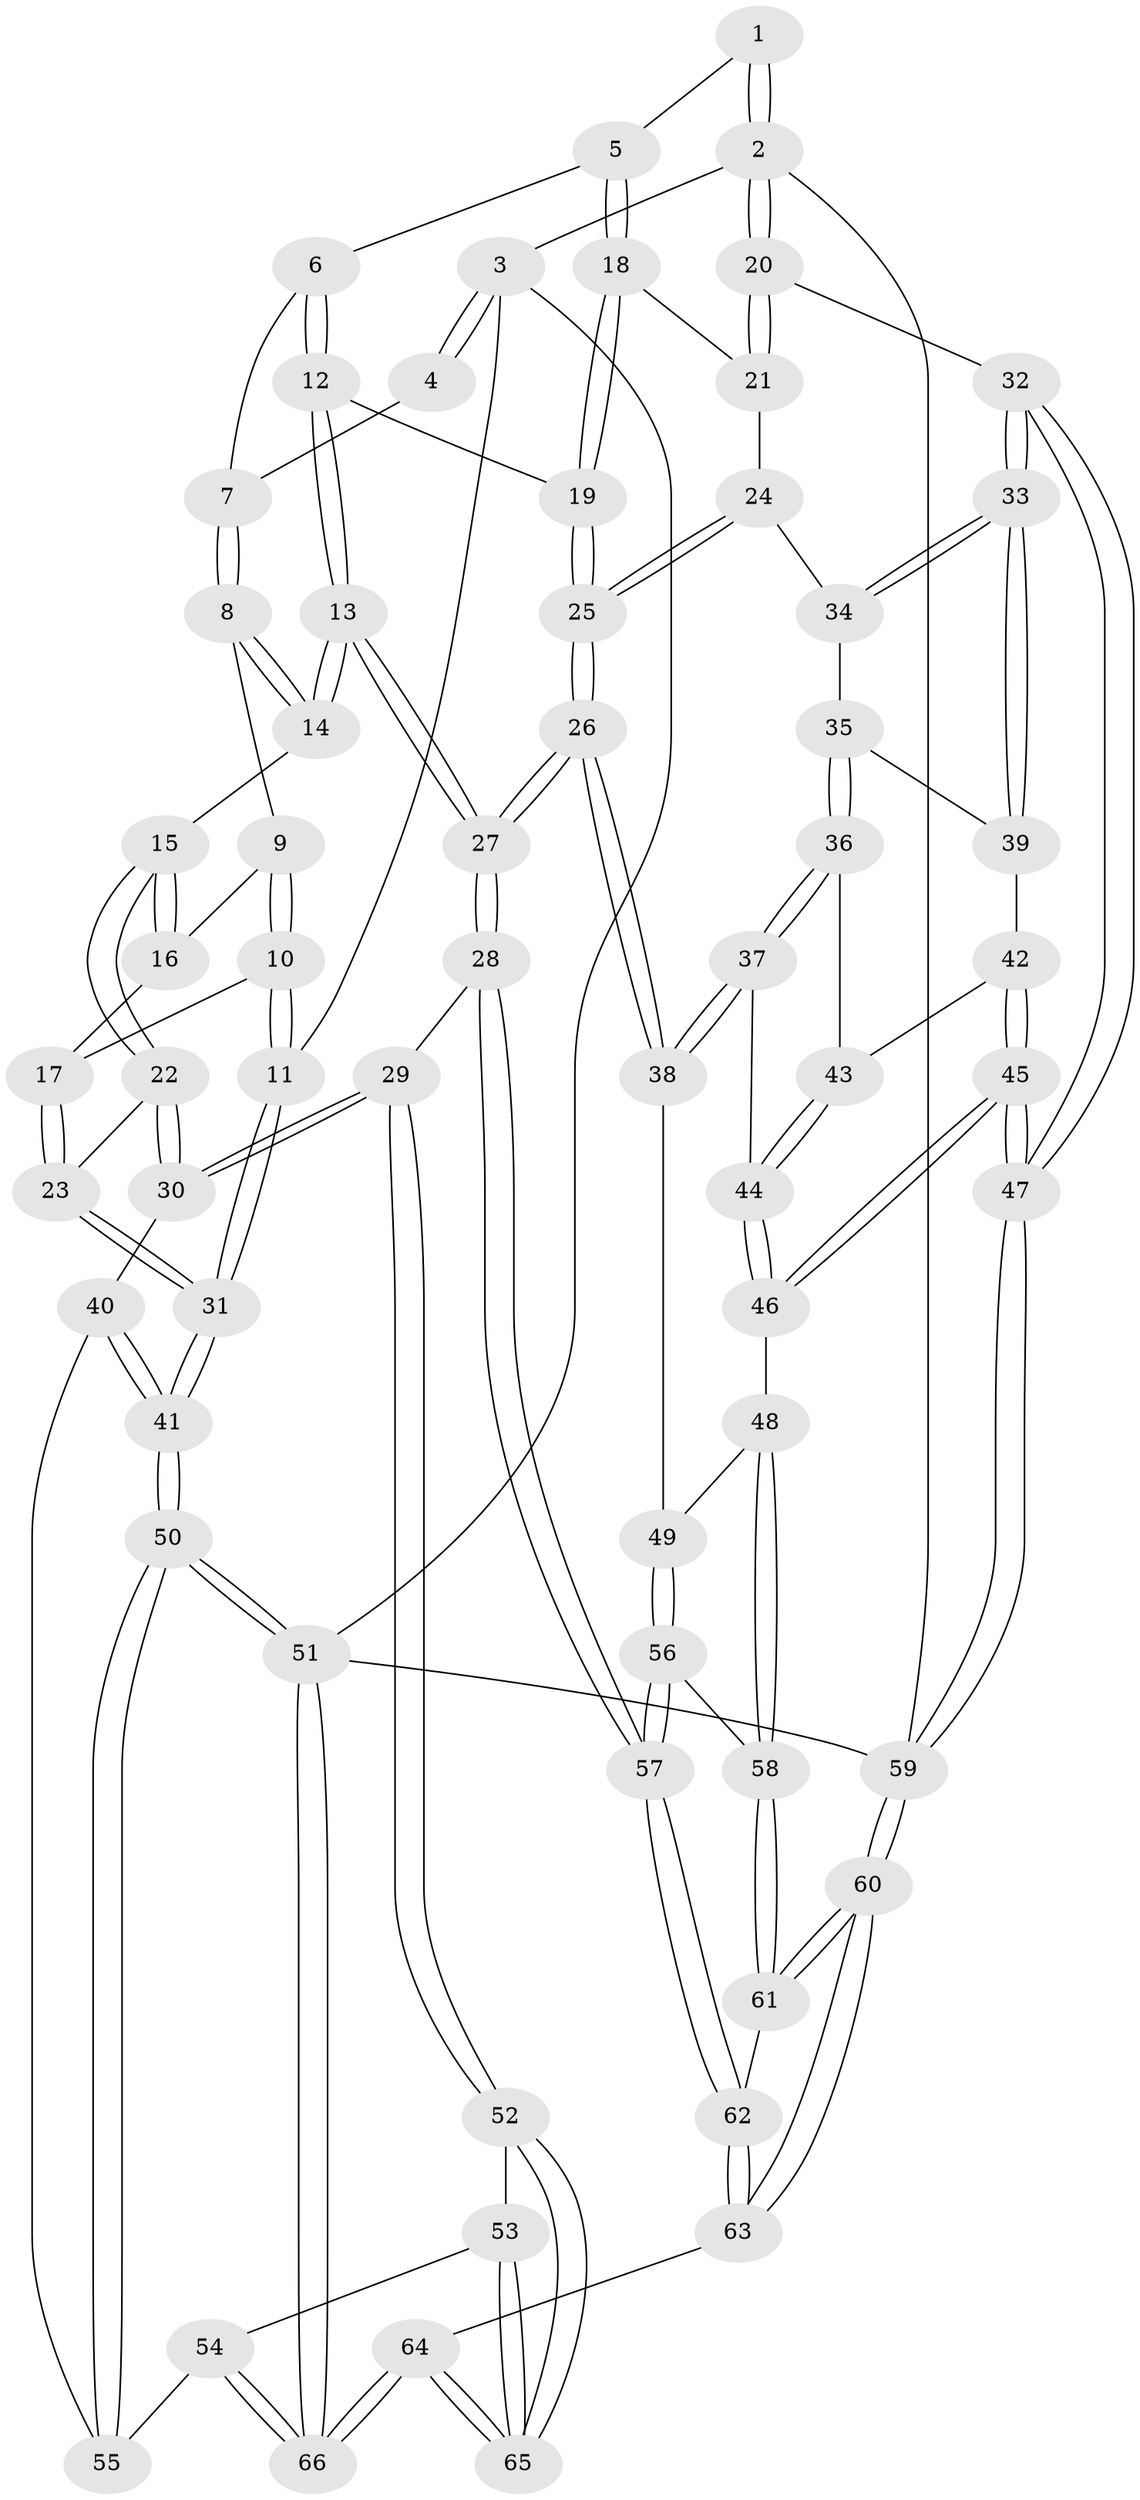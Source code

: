 // coarse degree distribution, {3: 0.21621621621621623, 6: 0.02702702702702703, 7: 0.05405405405405406, 4: 0.32432432432432434, 5: 0.3783783783783784}
// Generated by graph-tools (version 1.1) at 2025/24/03/03/25 07:24:32]
// undirected, 66 vertices, 162 edges
graph export_dot {
graph [start="1"]
  node [color=gray90,style=filled];
  1 [pos="+0.8662377911132146+0"];
  2 [pos="+1+0"];
  3 [pos="+0+0"];
  4 [pos="+0.32161991063881645+0"];
  5 [pos="+0.7623211983057752+0.2096876401583414"];
  6 [pos="+0.3543678188111388+0.034960591833964216"];
  7 [pos="+0.3526134096032136+0.03258717402324506"];
  8 [pos="+0.20294223917975013+0.25628661369350975"];
  9 [pos="+0.18638857207605244+0.27387958404696594"];
  10 [pos="+0+0.139701062424632"];
  11 [pos="+0+0.08292806932394536"];
  12 [pos="+0.4135226293755566+0.26867182017034474"];
  13 [pos="+0.40947784243956187+0.4020633552976658"];
  14 [pos="+0.30525299497988845+0.40841379967434943"];
  15 [pos="+0.2312516402851131+0.42671472432973195"];
  16 [pos="+0.167956907906221+0.3150077061631747"];
  17 [pos="+0.07405496811552256+0.36300555163319204"];
  18 [pos="+0.7735537208136796+0.23644638872248452"];
  19 [pos="+0.7083992969713842+0.31878699750523765"];
  20 [pos="+1+0.25956342841925084"];
  21 [pos="+0.8760918523668789+0.2733838199694912"];
  22 [pos="+0.1307926049839645+0.5542568391159198"];
  23 [pos="+0.10341766079240501+0.54661807089251"];
  24 [pos="+0.8727725607946137+0.4704217857671362"];
  25 [pos="+0.6231494454522409+0.5245972154461075"];
  26 [pos="+0.5845369276349106+0.579754806636402"];
  27 [pos="+0.5195110580698333+0.5926821571920824"];
  28 [pos="+0.4210205318751577+0.704989820251836"];
  29 [pos="+0.4054001281929078+0.7114691690627994"];
  30 [pos="+0.22644816395825573+0.6505795063184395"];
  31 [pos="+0+0.6045412959758655"];
  32 [pos="+1+0.5937257997061296"];
  33 [pos="+1+0.5930893152457203"];
  34 [pos="+0.8808758553778016+0.4817497736456502"];
  35 [pos="+0.8518196604325032+0.5559481742344562"];
  36 [pos="+0.7299617111077767+0.6143469341599256"];
  37 [pos="+0.6541935593793887+0.6111807394036199"];
  38 [pos="+0.6334494484441024+0.6091661629869083"];
  39 [pos="+0.9546462395079205+0.6351082449852608"];
  40 [pos="+0.15236984616015956+0.7242124220927868"];
  41 [pos="+0+0.8857463904188413"];
  42 [pos="+0.8904032306627858+0.6702739500259922"];
  43 [pos="+0.8856559774332075+0.6710188193123121"];
  44 [pos="+0.8430844502412812+0.7417139883356576"];
  45 [pos="+0.9344739205852631+0.8433528672999329"];
  46 [pos="+0.8280373986327315+0.7939690511837604"];
  47 [pos="+1+1"];
  48 [pos="+0.7997102885998114+0.7992358928535864"];
  49 [pos="+0.6821336795902577+0.6942298135430547"];
  50 [pos="+0+0.8894596608647324"];
  51 [pos="+0+1"];
  52 [pos="+0.35664901636423446+0.8106537637004468"];
  53 [pos="+0.15185664086946912+0.8841048401370961"];
  54 [pos="+0.14097741357631893+0.8837466857572215"];
  55 [pos="+0.131419203086405+0.8801251307214754"];
  56 [pos="+0.6909096878251797+0.8407021435547374"];
  57 [pos="+0.5842830555145541+0.9171131797147005"];
  58 [pos="+0.7637704113288718+0.8695386149067627"];
  59 [pos="+1+1"];
  60 [pos="+1+1"];
  61 [pos="+0.7753800534894046+0.9325475049328674"];
  62 [pos="+0.594028969036092+0.9506592022418549"];
  63 [pos="+0.5477673271581212+1"];
  64 [pos="+0.32713499676601904+1"];
  65 [pos="+0.32417968487243587+1"];
  66 [pos="+0.14306450985211167+1"];
  1 -- 2;
  1 -- 2;
  1 -- 5;
  2 -- 3;
  2 -- 20;
  2 -- 20;
  2 -- 59;
  3 -- 4;
  3 -- 4;
  3 -- 11;
  3 -- 51;
  4 -- 7;
  5 -- 6;
  5 -- 18;
  5 -- 18;
  6 -- 7;
  6 -- 12;
  6 -- 12;
  7 -- 8;
  7 -- 8;
  8 -- 9;
  8 -- 14;
  8 -- 14;
  9 -- 10;
  9 -- 10;
  9 -- 16;
  10 -- 11;
  10 -- 11;
  10 -- 17;
  11 -- 31;
  11 -- 31;
  12 -- 13;
  12 -- 13;
  12 -- 19;
  13 -- 14;
  13 -- 14;
  13 -- 27;
  13 -- 27;
  14 -- 15;
  15 -- 16;
  15 -- 16;
  15 -- 22;
  15 -- 22;
  16 -- 17;
  17 -- 23;
  17 -- 23;
  18 -- 19;
  18 -- 19;
  18 -- 21;
  19 -- 25;
  19 -- 25;
  20 -- 21;
  20 -- 21;
  20 -- 32;
  21 -- 24;
  22 -- 23;
  22 -- 30;
  22 -- 30;
  23 -- 31;
  23 -- 31;
  24 -- 25;
  24 -- 25;
  24 -- 34;
  25 -- 26;
  25 -- 26;
  26 -- 27;
  26 -- 27;
  26 -- 38;
  26 -- 38;
  27 -- 28;
  27 -- 28;
  28 -- 29;
  28 -- 57;
  28 -- 57;
  29 -- 30;
  29 -- 30;
  29 -- 52;
  29 -- 52;
  30 -- 40;
  31 -- 41;
  31 -- 41;
  32 -- 33;
  32 -- 33;
  32 -- 47;
  32 -- 47;
  33 -- 34;
  33 -- 34;
  33 -- 39;
  33 -- 39;
  34 -- 35;
  35 -- 36;
  35 -- 36;
  35 -- 39;
  36 -- 37;
  36 -- 37;
  36 -- 43;
  37 -- 38;
  37 -- 38;
  37 -- 44;
  38 -- 49;
  39 -- 42;
  40 -- 41;
  40 -- 41;
  40 -- 55;
  41 -- 50;
  41 -- 50;
  42 -- 43;
  42 -- 45;
  42 -- 45;
  43 -- 44;
  43 -- 44;
  44 -- 46;
  44 -- 46;
  45 -- 46;
  45 -- 46;
  45 -- 47;
  45 -- 47;
  46 -- 48;
  47 -- 59;
  47 -- 59;
  48 -- 49;
  48 -- 58;
  48 -- 58;
  49 -- 56;
  49 -- 56;
  50 -- 51;
  50 -- 51;
  50 -- 55;
  50 -- 55;
  51 -- 66;
  51 -- 66;
  51 -- 59;
  52 -- 53;
  52 -- 65;
  52 -- 65;
  53 -- 54;
  53 -- 65;
  53 -- 65;
  54 -- 55;
  54 -- 66;
  54 -- 66;
  56 -- 57;
  56 -- 57;
  56 -- 58;
  57 -- 62;
  57 -- 62;
  58 -- 61;
  58 -- 61;
  59 -- 60;
  59 -- 60;
  60 -- 61;
  60 -- 61;
  60 -- 63;
  60 -- 63;
  61 -- 62;
  62 -- 63;
  62 -- 63;
  63 -- 64;
  64 -- 65;
  64 -- 65;
  64 -- 66;
  64 -- 66;
}
